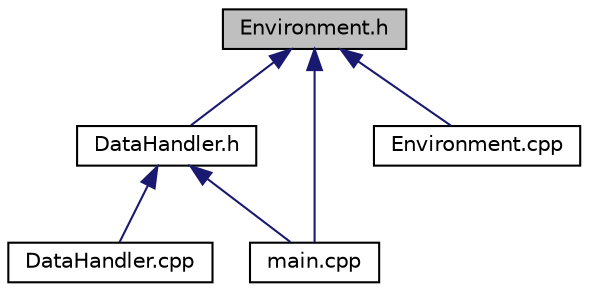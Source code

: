 digraph "Environment.h"
{
  edge [fontname="Helvetica",fontsize="10",labelfontname="Helvetica",labelfontsize="10"];
  node [fontname="Helvetica",fontsize="10",shape=record];
  Node1 [label="Environment.h",height=0.2,width=0.4,color="black", fillcolor="grey75", style="filled", fontcolor="black"];
  Node1 -> Node2 [dir="back",color="midnightblue",fontsize="10",style="solid",fontname="Helvetica"];
  Node2 [label="DataHandler.h",height=0.2,width=0.4,color="black", fillcolor="white", style="filled",URL="$_data_handler_8h.html"];
  Node2 -> Node3 [dir="back",color="midnightblue",fontsize="10",style="solid",fontname="Helvetica"];
  Node3 [label="DataHandler.cpp",height=0.2,width=0.4,color="black", fillcolor="white", style="filled",URL="$_data_handler_8cpp.html"];
  Node2 -> Node4 [dir="back",color="midnightblue",fontsize="10",style="solid",fontname="Helvetica"];
  Node4 [label="main.cpp",height=0.2,width=0.4,color="black", fillcolor="white", style="filled",URL="$main_8cpp.html"];
  Node1 -> Node5 [dir="back",color="midnightblue",fontsize="10",style="solid",fontname="Helvetica"];
  Node5 [label="Environment.cpp",height=0.2,width=0.4,color="black", fillcolor="white", style="filled",URL="$_environment_8cpp.html"];
  Node1 -> Node4 [dir="back",color="midnightblue",fontsize="10",style="solid",fontname="Helvetica"];
}
